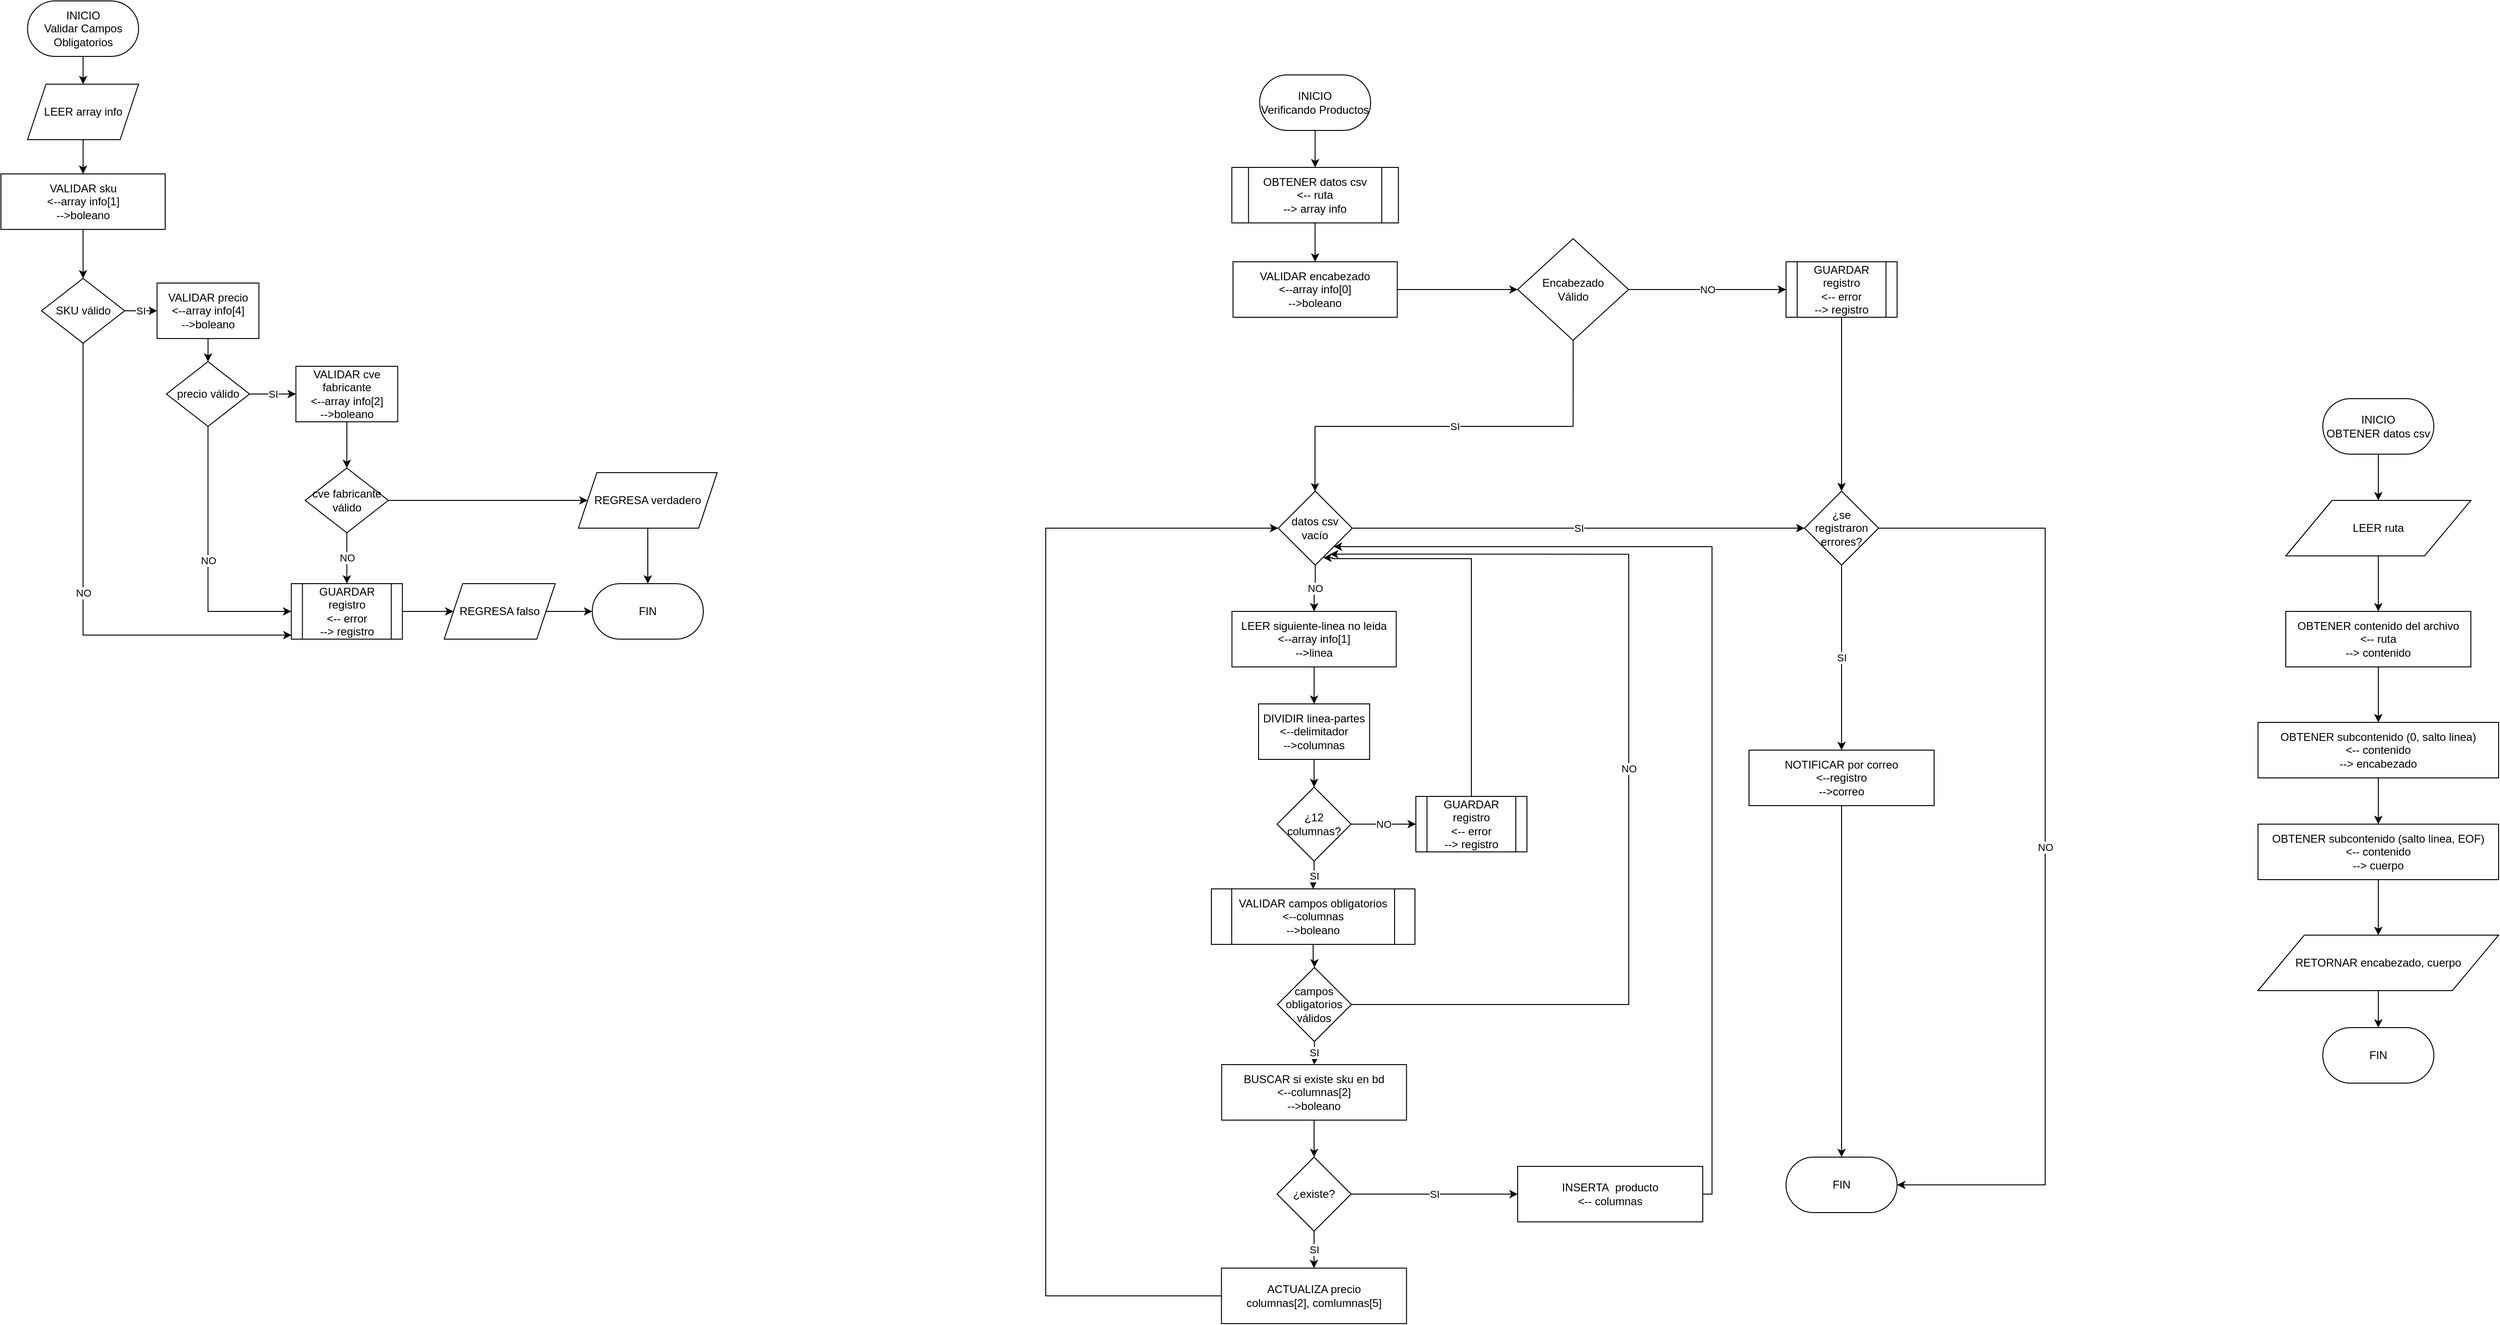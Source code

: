 <mxfile version="14.4.9"><diagram id="wq-LNz9LMEsoXXZL5C5H" name="Page-1"><mxGraphModel dx="8348" dy="5004" grid="1" gridSize="10" guides="1" tooltips="1" connect="1" arrows="1" fold="1" page="1" pageScale="1" pageWidth="850" pageHeight="1100" math="0" shadow="0"><root><mxCell id="0"/><mxCell id="1" parent="0"/><mxCell id="B69v4RJxtXjYAY9vQSKT-1" value="" style="edgeStyle=orthogonalEdgeStyle;rounded=0;orthogonalLoop=1;jettySize=auto;html=1;" edge="1" parent="1" source="B69v4RJxtXjYAY9vQSKT-2" target="B69v4RJxtXjYAY9vQSKT-6"><mxGeometry relative="1" as="geometry"/></mxCell><mxCell id="B69v4RJxtXjYAY9vQSKT-2" value="LEER siguiente-linea no leida&lt;br&gt;&amp;lt;--array info[1]&lt;br&gt;--&amp;gt;linea" style="rounded=0;whiteSpace=wrap;html=1;" vertex="1" parent="1"><mxGeometry x="301.25" y="-770" width="177.5" height="60" as="geometry"/></mxCell><mxCell id="B69v4RJxtXjYAY9vQSKT-3" value="" style="edgeStyle=orthogonalEdgeStyle;rounded=0;orthogonalLoop=1;jettySize=auto;html=1;" edge="1" parent="1" source="B69v4RJxtXjYAY9vQSKT-4" target="B69v4RJxtXjYAY9vQSKT-19"><mxGeometry relative="1" as="geometry"/></mxCell><mxCell id="B69v4RJxtXjYAY9vQSKT-4" value="BUSCAR si existe sku en bd&lt;br&gt;&amp;lt;--columnas[2]&lt;br&gt;--&amp;gt;boleano" style="rounded=0;whiteSpace=wrap;html=1;" vertex="1" parent="1"><mxGeometry x="290.13" y="-280" width="199.75" height="60" as="geometry"/></mxCell><mxCell id="B69v4RJxtXjYAY9vQSKT-5" value="" style="edgeStyle=orthogonalEdgeStyle;rounded=0;orthogonalLoop=1;jettySize=auto;html=1;" edge="1" parent="1" source="B69v4RJxtXjYAY9vQSKT-6" target="B69v4RJxtXjYAY9vQSKT-9"><mxGeometry relative="1" as="geometry"/></mxCell><mxCell id="B69v4RJxtXjYAY9vQSKT-6" value="DIVIDIR linea-partes&lt;br&gt;&amp;lt;--delimitador&lt;br&gt;--&amp;gt;columnas" style="rounded=0;whiteSpace=wrap;html=1;" vertex="1" parent="1"><mxGeometry x="330" y="-670" width="120" height="60" as="geometry"/></mxCell><mxCell id="B69v4RJxtXjYAY9vQSKT-7" value="NO" style="edgeStyle=orthogonalEdgeStyle;rounded=0;orthogonalLoop=1;jettySize=auto;html=1;" edge="1" parent="1" source="B69v4RJxtXjYAY9vQSKT-9" target="B69v4RJxtXjYAY9vQSKT-15"><mxGeometry relative="1" as="geometry"/></mxCell><mxCell id="B69v4RJxtXjYAY9vQSKT-8" value="SI" style="edgeStyle=orthogonalEdgeStyle;rounded=0;orthogonalLoop=1;jettySize=auto;html=1;" edge="1" parent="1" source="B69v4RJxtXjYAY9vQSKT-9" target="B69v4RJxtXjYAY9vQSKT-56"><mxGeometry relative="1" as="geometry"/></mxCell><mxCell id="B69v4RJxtXjYAY9vQSKT-9" value="&lt;div&gt;¿12 columnas?&lt;br&gt;&lt;/div&gt;" style="rhombus;whiteSpace=wrap;html=1;" vertex="1" parent="1"><mxGeometry x="350" y="-580" width="80" height="80" as="geometry"/></mxCell><mxCell id="B69v4RJxtXjYAY9vQSKT-10" value="FIN" style="rounded=1;whiteSpace=wrap;html=1;arcSize=50;" vertex="1" parent="1"><mxGeometry x="900" y="-180" width="120" height="60" as="geometry"/></mxCell><mxCell id="B69v4RJxtXjYAY9vQSKT-11" value="" style="edgeStyle=orthogonalEdgeStyle;rounded=0;orthogonalLoop=1;jettySize=auto;html=1;" edge="1" parent="1" source="B69v4RJxtXjYAY9vQSKT-12" target="B69v4RJxtXjYAY9vQSKT-14"><mxGeometry relative="1" as="geometry"/></mxCell><mxCell id="B69v4RJxtXjYAY9vQSKT-12" value="&lt;div&gt;INICIO&lt;/div&gt;&lt;div&gt;Verificando Productos&lt;br&gt;&lt;/div&gt;" style="rounded=1;whiteSpace=wrap;html=1;arcSize=50;" vertex="1" parent="1"><mxGeometry x="331.13" y="-1350" width="120" height="60" as="geometry"/></mxCell><mxCell id="B69v4RJxtXjYAY9vQSKT-13" value="" style="edgeStyle=orthogonalEdgeStyle;rounded=0;orthogonalLoop=1;jettySize=auto;html=1;" edge="1" parent="1" source="B69v4RJxtXjYAY9vQSKT-14" target="B69v4RJxtXjYAY9vQSKT-46"><mxGeometry relative="1" as="geometry"/></mxCell><mxCell id="B69v4RJxtXjYAY9vQSKT-14" value="&lt;div&gt;OBTENER datos csv &lt;br&gt;&lt;/div&gt;&lt;div&gt;&amp;lt;-- ruta&lt;/div&gt;&lt;div&gt;--&amp;gt; array info&lt;br&gt;&lt;/div&gt;" style="shape=process;whiteSpace=wrap;html=1;backgroundOutline=1;" vertex="1" parent="1"><mxGeometry x="301.13" y="-1250" width="180" height="60" as="geometry"/></mxCell><mxCell id="B69v4RJxtXjYAY9vQSKT-15" value="&lt;div&gt;GUARDAR registro &lt;br&gt;&lt;/div&gt;&lt;div&gt;&amp;lt;-- error&lt;/div&gt;&lt;div&gt;--&amp;gt; registro&lt;/div&gt;" style="shape=process;whiteSpace=wrap;html=1;backgroundOutline=1;" vertex="1" parent="1"><mxGeometry x="500" y="-570" width="120" height="60" as="geometry"/></mxCell><mxCell id="B69v4RJxtXjYAY9vQSKT-16" style="edgeStyle=orthogonalEdgeStyle;rounded=0;orthogonalLoop=1;jettySize=auto;html=1;entryX=0.9;entryY=0.391;entryDx=0;entryDy=0;exitX=0.5;exitY=0;exitDx=0;exitDy=0;entryPerimeter=0;" edge="1" parent="1" source="B69v4RJxtXjYAY9vQSKT-15" target="B69v4RJxtXjYAY9vQSKT-44"><mxGeometry relative="1" as="geometry"><Array as="points"><mxPoint x="560" y="-827"/><mxPoint x="410" y="-827"/></Array><mxPoint x="710" y="-570" as="sourcePoint"/></mxGeometry></mxCell><mxCell id="B69v4RJxtXjYAY9vQSKT-17" value="SI" style="edgeStyle=orthogonalEdgeStyle;rounded=0;orthogonalLoop=1;jettySize=auto;html=1;" edge="1" parent="1" source="B69v4RJxtXjYAY9vQSKT-19" target="B69v4RJxtXjYAY9vQSKT-21"><mxGeometry relative="1" as="geometry"/></mxCell><mxCell id="B69v4RJxtXjYAY9vQSKT-18" value="SI" style="edgeStyle=orthogonalEdgeStyle;rounded=0;orthogonalLoop=1;jettySize=auto;html=1;" edge="1" parent="1" source="B69v4RJxtXjYAY9vQSKT-19" target="B69v4RJxtXjYAY9vQSKT-23"><mxGeometry relative="1" as="geometry"/></mxCell><mxCell id="B69v4RJxtXjYAY9vQSKT-19" value="&lt;div&gt;¿existe?&lt;br&gt;&lt;/div&gt;" style="rhombus;whiteSpace=wrap;html=1;" vertex="1" parent="1"><mxGeometry x="350" y="-180" width="80" height="80" as="geometry"/></mxCell><mxCell id="B69v4RJxtXjYAY9vQSKT-20" style="edgeStyle=orthogonalEdgeStyle;rounded=0;orthogonalLoop=1;jettySize=auto;html=1;entryX=0.5;entryY=1;entryDx=0;entryDy=0;" edge="1" parent="1" source="B69v4RJxtXjYAY9vQSKT-21" target="B69v4RJxtXjYAY9vQSKT-44"><mxGeometry relative="1" as="geometry"><mxPoint x="390" y="-910" as="targetPoint"/><Array as="points"><mxPoint x="100" y="-30"/><mxPoint x="100" y="-860"/></Array></mxGeometry></mxCell><mxCell id="B69v4RJxtXjYAY9vQSKT-21" value="&lt;div&gt;ACTUALIZA precio&lt;/div&gt;&lt;div&gt;columnas[2], comlumnas[5]&lt;/div&gt;" style="shape=parallelogram;perimeter=parallelogramPerimeter;whiteSpace=wrap;html=1;fixedSize=1;size=-9.88;" vertex="1" parent="1"><mxGeometry x="289.88" y="-60" width="200" height="60" as="geometry"/></mxCell><mxCell id="B69v4RJxtXjYAY9vQSKT-22" style="edgeStyle=orthogonalEdgeStyle;rounded=0;orthogonalLoop=1;jettySize=auto;html=1;entryX=1;entryY=0;entryDx=0;entryDy=0;" edge="1" parent="1" source="B69v4RJxtXjYAY9vQSKT-23" target="B69v4RJxtXjYAY9vQSKT-44"><mxGeometry relative="1" as="geometry"><mxPoint x="390" y="-810" as="targetPoint"/><Array as="points"><mxPoint x="820" y="-140"/><mxPoint x="820" y="-840"/></Array></mxGeometry></mxCell><mxCell id="B69v4RJxtXjYAY9vQSKT-23" value="INSERTA&amp;nbsp; producto&lt;div&gt;&amp;lt;-- columnas&lt;/div&gt;" style="shape=parallelogram;perimeter=parallelogramPerimeter;whiteSpace=wrap;html=1;fixedSize=1;size=-9.88;" vertex="1" parent="1"><mxGeometry x="610" y="-170" width="200" height="60" as="geometry"/></mxCell><mxCell id="B69v4RJxtXjYAY9vQSKT-24" style="edgeStyle=orthogonalEdgeStyle;rounded=0;orthogonalLoop=1;jettySize=auto;html=1;" edge="1" parent="1" source="B69v4RJxtXjYAY9vQSKT-25" target="B69v4RJxtXjYAY9vQSKT-10"><mxGeometry relative="1" as="geometry"/></mxCell><mxCell id="B69v4RJxtXjYAY9vQSKT-25" value="&lt;div&gt;NOTIFICAR por correo&lt;/div&gt;&lt;div&gt;&amp;lt;--registro&lt;/div&gt;&lt;div&gt;--&amp;gt;correo&lt;br&gt;&lt;/div&gt;" style="shape=parallelogram;perimeter=parallelogramPerimeter;whiteSpace=wrap;html=1;fixedSize=1;size=-20;" vertex="1" parent="1"><mxGeometry x="860" y="-620" width="200" height="60" as="geometry"/></mxCell><mxCell id="B69v4RJxtXjYAY9vQSKT-26" value="SI" style="edgeStyle=orthogonalEdgeStyle;rounded=0;orthogonalLoop=1;jettySize=auto;html=1;" edge="1" parent="1" source="B69v4RJxtXjYAY9vQSKT-28" target="B69v4RJxtXjYAY9vQSKT-25"><mxGeometry relative="1" as="geometry"/></mxCell><mxCell id="B69v4RJxtXjYAY9vQSKT-27" value="NO" style="edgeStyle=orthogonalEdgeStyle;rounded=0;orthogonalLoop=1;jettySize=auto;html=1;entryX=1;entryY=0.5;entryDx=0;entryDy=0;" edge="1" parent="1" source="B69v4RJxtXjYAY9vQSKT-28" target="B69v4RJxtXjYAY9vQSKT-10"><mxGeometry relative="1" as="geometry"><mxPoint x="1180" y="-144" as="targetPoint"/><Array as="points"><mxPoint x="1180" y="-860"/><mxPoint x="1180" y="-150"/></Array></mxGeometry></mxCell><mxCell id="B69v4RJxtXjYAY9vQSKT-28" value="&lt;div&gt;¿se registraron errores?&lt;br&gt;&lt;/div&gt;" style="rhombus;whiteSpace=wrap;html=1;" vertex="1" parent="1"><mxGeometry x="920" y="-900" width="80" height="80" as="geometry"/></mxCell><mxCell id="B69v4RJxtXjYAY9vQSKT-29" value="" style="edgeStyle=orthogonalEdgeStyle;rounded=0;orthogonalLoop=1;jettySize=auto;html=1;" edge="1" parent="1" source="B69v4RJxtXjYAY9vQSKT-30" target="B69v4RJxtXjYAY9vQSKT-32"><mxGeometry relative="1" as="geometry"/></mxCell><mxCell id="B69v4RJxtXjYAY9vQSKT-30" value="&lt;div&gt;INICIO&lt;/div&gt;OBTENER datos csv" style="rounded=1;whiteSpace=wrap;html=1;arcSize=50;" vertex="1" parent="1"><mxGeometry x="1480" y="-1000" width="120" height="60" as="geometry"/></mxCell><mxCell id="B69v4RJxtXjYAY9vQSKT-31" value="" style="edgeStyle=orthogonalEdgeStyle;rounded=0;orthogonalLoop=1;jettySize=auto;html=1;" edge="1" parent="1" source="B69v4RJxtXjYAY9vQSKT-32" target="B69v4RJxtXjYAY9vQSKT-34"><mxGeometry relative="1" as="geometry"/></mxCell><mxCell id="B69v4RJxtXjYAY9vQSKT-32" value="LEER ruta" style="shape=parallelogram;perimeter=parallelogramPerimeter;whiteSpace=wrap;html=1;fixedSize=1;size=50;" vertex="1" parent="1"><mxGeometry x="1440" y="-890" width="200" height="60" as="geometry"/></mxCell><mxCell id="B69v4RJxtXjYAY9vQSKT-33" value="" style="edgeStyle=orthogonalEdgeStyle;rounded=0;orthogonalLoop=1;jettySize=auto;html=1;" edge="1" parent="1" source="B69v4RJxtXjYAY9vQSKT-34" target="B69v4RJxtXjYAY9vQSKT-36"><mxGeometry relative="1" as="geometry"/></mxCell><mxCell id="B69v4RJxtXjYAY9vQSKT-34" value="&lt;div&gt;OBTENER contenido del archivo&lt;/div&gt;&lt;div&gt;&amp;lt;-- ruta&lt;/div&gt;&lt;div&gt;--&amp;gt; contenido&lt;br&gt;&lt;/div&gt;" style="shape=parallelogram;perimeter=parallelogramPerimeter;whiteSpace=wrap;html=1;fixedSize=1;size=-15;" vertex="1" parent="1"><mxGeometry x="1440" y="-770" width="200" height="60" as="geometry"/></mxCell><mxCell id="B69v4RJxtXjYAY9vQSKT-35" value="" style="edgeStyle=orthogonalEdgeStyle;rounded=0;orthogonalLoop=1;jettySize=auto;html=1;" edge="1" parent="1" source="B69v4RJxtXjYAY9vQSKT-36" target="B69v4RJxtXjYAY9vQSKT-38"><mxGeometry relative="1" as="geometry"/></mxCell><mxCell id="B69v4RJxtXjYAY9vQSKT-36" value="&lt;div&gt;OBTENER subcontenido (0, salto linea)&lt;br&gt;&lt;/div&gt;&lt;div&gt;&amp;lt;-- contenido&lt;/div&gt;&lt;div&gt;--&amp;gt; encabezado&lt;/div&gt;" style="shape=parallelogram;perimeter=parallelogramPerimeter;whiteSpace=wrap;html=1;fixedSize=1;size=-15;" vertex="1" parent="1"><mxGeometry x="1410" y="-650" width="260" height="60" as="geometry"/></mxCell><mxCell id="B69v4RJxtXjYAY9vQSKT-37" value="" style="edgeStyle=orthogonalEdgeStyle;rounded=0;orthogonalLoop=1;jettySize=auto;html=1;" edge="1" parent="1" source="B69v4RJxtXjYAY9vQSKT-38" target="B69v4RJxtXjYAY9vQSKT-40"><mxGeometry relative="1" as="geometry"/></mxCell><mxCell id="B69v4RJxtXjYAY9vQSKT-38" value="&lt;div&gt;OBTENER subcontenido (salto linea, EOF)&lt;br&gt;&lt;/div&gt;&lt;div&gt;&amp;lt;-- contenido&lt;/div&gt;&lt;div&gt;--&amp;gt; cuerpo&lt;br&gt;&lt;/div&gt;" style="shape=parallelogram;perimeter=parallelogramPerimeter;whiteSpace=wrap;html=1;fixedSize=1;size=-15;" vertex="1" parent="1"><mxGeometry x="1410" y="-540" width="260" height="60" as="geometry"/></mxCell><mxCell id="B69v4RJxtXjYAY9vQSKT-39" value="" style="edgeStyle=orthogonalEdgeStyle;rounded=0;orthogonalLoop=1;jettySize=auto;html=1;" edge="1" parent="1" source="B69v4RJxtXjYAY9vQSKT-40" target="B69v4RJxtXjYAY9vQSKT-41"><mxGeometry relative="1" as="geometry"/></mxCell><mxCell id="B69v4RJxtXjYAY9vQSKT-40" value="RETORNAR encabezado, cuerpo" style="shape=parallelogram;perimeter=parallelogramPerimeter;whiteSpace=wrap;html=1;fixedSize=1;size=50;" vertex="1" parent="1"><mxGeometry x="1410" y="-420" width="260" height="60" as="geometry"/></mxCell><mxCell id="B69v4RJxtXjYAY9vQSKT-41" value="FIN" style="rounded=1;whiteSpace=wrap;html=1;arcSize=50;" vertex="1" parent="1"><mxGeometry x="1480" y="-320" width="120" height="60" as="geometry"/></mxCell><mxCell id="B69v4RJxtXjYAY9vQSKT-42" value="NO" style="edgeStyle=orthogonalEdgeStyle;rounded=0;orthogonalLoop=1;jettySize=auto;html=1;" edge="1" parent="1" source="B69v4RJxtXjYAY9vQSKT-44" target="B69v4RJxtXjYAY9vQSKT-2"><mxGeometry relative="1" as="geometry"/></mxCell><mxCell id="B69v4RJxtXjYAY9vQSKT-43" value="SI" style="edgeStyle=orthogonalEdgeStyle;rounded=0;orthogonalLoop=1;jettySize=auto;html=1;" edge="1" parent="1" source="B69v4RJxtXjYAY9vQSKT-44" target="B69v4RJxtXjYAY9vQSKT-28"><mxGeometry relative="1" as="geometry"/></mxCell><mxCell id="B69v4RJxtXjYAY9vQSKT-44" value="&lt;div&gt;datos csv&lt;/div&gt;&lt;div&gt;vacío&lt;br&gt;&lt;/div&gt;" style="rhombus;whiteSpace=wrap;html=1;direction=south;" vertex="1" parent="1"><mxGeometry x="351.25" y="-900" width="80" height="80" as="geometry"/></mxCell><mxCell id="B69v4RJxtXjYAY9vQSKT-45" style="edgeStyle=orthogonalEdgeStyle;rounded=0;orthogonalLoop=1;jettySize=auto;html=1;" edge="1" parent="1" source="B69v4RJxtXjYAY9vQSKT-46" target="B69v4RJxtXjYAY9vQSKT-49"><mxGeometry relative="1" as="geometry"/></mxCell><mxCell id="B69v4RJxtXjYAY9vQSKT-46" value="VALIDAR encabezado&lt;br&gt;&amp;lt;--array info[0]&lt;br&gt;--&amp;gt;boleano" style="rounded=0;whiteSpace=wrap;html=1;" vertex="1" parent="1"><mxGeometry x="302.38" y="-1148" width="177.5" height="60" as="geometry"/></mxCell><mxCell id="B69v4RJxtXjYAY9vQSKT-47" value="NO" style="edgeStyle=orthogonalEdgeStyle;rounded=0;orthogonalLoop=1;jettySize=auto;html=1;" edge="1" parent="1" source="B69v4RJxtXjYAY9vQSKT-49" target="B69v4RJxtXjYAY9vQSKT-51"><mxGeometry relative="1" as="geometry"/></mxCell><mxCell id="B69v4RJxtXjYAY9vQSKT-48" value="SI" style="edgeStyle=orthogonalEdgeStyle;rounded=0;orthogonalLoop=1;jettySize=auto;html=1;exitX=0.5;exitY=1;exitDx=0;exitDy=0;" edge="1" parent="1" source="B69v4RJxtXjYAY9vQSKT-49" target="B69v4RJxtXjYAY9vQSKT-44"><mxGeometry relative="1" as="geometry"><Array as="points"><mxPoint x="670" y="-970"/><mxPoint x="391" y="-970"/></Array></mxGeometry></mxCell><mxCell id="B69v4RJxtXjYAY9vQSKT-49" value="&lt;div&gt;Encabezado&lt;/div&gt;&lt;div&gt;Válido&lt;br&gt;&lt;/div&gt;" style="rhombus;whiteSpace=wrap;html=1;" vertex="1" parent="1"><mxGeometry x="610" y="-1173" width="119.87" height="110" as="geometry"/></mxCell><mxCell id="B69v4RJxtXjYAY9vQSKT-50" style="edgeStyle=orthogonalEdgeStyle;rounded=0;orthogonalLoop=1;jettySize=auto;html=1;entryX=0.5;entryY=0;entryDx=0;entryDy=0;" edge="1" parent="1" source="B69v4RJxtXjYAY9vQSKT-51" target="B69v4RJxtXjYAY9vQSKT-28"><mxGeometry relative="1" as="geometry"/></mxCell><mxCell id="B69v4RJxtXjYAY9vQSKT-51" value="&lt;div&gt;GUARDAR registro &lt;br&gt;&lt;/div&gt;&lt;div&gt;&amp;lt;-- error&lt;/div&gt;&lt;div&gt;--&amp;gt; registro&lt;/div&gt;" style="shape=process;whiteSpace=wrap;html=1;backgroundOutline=1;" vertex="1" parent="1"><mxGeometry x="900" y="-1148" width="120" height="60" as="geometry"/></mxCell><mxCell id="B69v4RJxtXjYAY9vQSKT-52" value="SI" style="edgeStyle=orthogonalEdgeStyle;rounded=0;orthogonalLoop=1;jettySize=auto;html=1;" edge="1" parent="1" source="B69v4RJxtXjYAY9vQSKT-54" target="B69v4RJxtXjYAY9vQSKT-4"><mxGeometry relative="1" as="geometry"/></mxCell><mxCell id="B69v4RJxtXjYAY9vQSKT-53" value="NO" style="edgeStyle=orthogonalEdgeStyle;rounded=0;orthogonalLoop=1;jettySize=auto;html=1;entryX=0.852;entryY=0.301;entryDx=0;entryDy=0;entryPerimeter=0;" edge="1" parent="1" source="B69v4RJxtXjYAY9vQSKT-54" target="B69v4RJxtXjYAY9vQSKT-44"><mxGeometry relative="1" as="geometry"><Array as="points"><mxPoint x="730" y="-345"/><mxPoint x="730" y="-832"/></Array></mxGeometry></mxCell><mxCell id="B69v4RJxtXjYAY9vQSKT-54" value="campos obligatorios&lt;br&gt;&lt;div&gt;válidos&lt;br&gt;&lt;/div&gt;" style="rhombus;whiteSpace=wrap;html=1;" vertex="1" parent="1"><mxGeometry x="350.38" y="-385" width="80" height="80" as="geometry"/></mxCell><mxCell id="B69v4RJxtXjYAY9vQSKT-55" value="" style="edgeStyle=orthogonalEdgeStyle;rounded=0;orthogonalLoop=1;jettySize=auto;html=1;" edge="1" parent="1" source="B69v4RJxtXjYAY9vQSKT-56" target="B69v4RJxtXjYAY9vQSKT-54"><mxGeometry relative="1" as="geometry"/></mxCell><mxCell id="B69v4RJxtXjYAY9vQSKT-56" value="VALIDAR campos obligatorios&lt;br&gt;&amp;lt;--columnas&lt;br&gt;--&amp;gt;boleano" style="shape=process;whiteSpace=wrap;html=1;backgroundOutline=1;" vertex="1" parent="1"><mxGeometry x="279" y="-470" width="220" height="60" as="geometry"/></mxCell><mxCell id="B69v4RJxtXjYAY9vQSKT-57" value="" style="edgeStyle=orthogonalEdgeStyle;rounded=0;orthogonalLoop=1;jettySize=auto;html=1;" edge="1" parent="1" source="B69v4RJxtXjYAY9vQSKT-58" target="B69v4RJxtXjYAY9vQSKT-75"><mxGeometry relative="1" as="geometry"/></mxCell><mxCell id="B69v4RJxtXjYAY9vQSKT-58" value="VALIDAR precio&lt;br&gt;&amp;lt;--array info[4]&lt;br&gt;--&amp;gt;boleano" style="rounded=0;whiteSpace=wrap;html=1;" vertex="1" parent="1"><mxGeometry x="-860.25" y="-1125" width="110" height="60" as="geometry"/></mxCell><mxCell id="B69v4RJxtXjYAY9vQSKT-59" value="" style="edgeStyle=orthogonalEdgeStyle;rounded=0;orthogonalLoop=1;jettySize=auto;html=1;" edge="1" parent="1" source="B69v4RJxtXjYAY9vQSKT-60" target="B69v4RJxtXjYAY9vQSKT-66"><mxGeometry relative="1" as="geometry"/></mxCell><mxCell id="B69v4RJxtXjYAY9vQSKT-60" value="VALIDAR sku&lt;br&gt;&amp;lt;--array info[1]&lt;br&gt;--&amp;gt;boleano" style="rounded=0;whiteSpace=wrap;html=1;" vertex="1" parent="1"><mxGeometry x="-1029" y="-1243" width="177.5" height="60" as="geometry"/></mxCell><mxCell id="B69v4RJxtXjYAY9vQSKT-61" value="" style="edgeStyle=orthogonalEdgeStyle;rounded=0;orthogonalLoop=1;jettySize=auto;html=1;" edge="1" parent="1" source="B69v4RJxtXjYAY9vQSKT-62" target="B69v4RJxtXjYAY9vQSKT-68"><mxGeometry relative="1" as="geometry"/></mxCell><mxCell id="B69v4RJxtXjYAY9vQSKT-62" value="&lt;div&gt;INICIO&lt;/div&gt;&lt;div&gt;Validar Campos Obligatorios&lt;br&gt;&lt;/div&gt;" style="rounded=1;whiteSpace=wrap;html=1;arcSize=50;" vertex="1" parent="1"><mxGeometry x="-1000.25" y="-1430" width="120" height="60" as="geometry"/></mxCell><mxCell id="B69v4RJxtXjYAY9vQSKT-63" value="FIN" style="rounded=1;whiteSpace=wrap;html=1;arcSize=50;" vertex="1" parent="1"><mxGeometry x="-390" y="-800" width="120" height="60" as="geometry"/></mxCell><mxCell id="B69v4RJxtXjYAY9vQSKT-64" value="NO" style="edgeStyle=orthogonalEdgeStyle;rounded=0;orthogonalLoop=1;jettySize=auto;html=1;entryX=0.002;entryY=0.927;entryDx=0;entryDy=0;entryPerimeter=0;" edge="1" parent="1" source="B69v4RJxtXjYAY9vQSKT-66" target="B69v4RJxtXjYAY9vQSKT-82"><mxGeometry relative="1" as="geometry"><Array as="points"><mxPoint x="-940" y="-744"/></Array></mxGeometry></mxCell><mxCell id="B69v4RJxtXjYAY9vQSKT-65" value="SI" style="edgeStyle=orthogonalEdgeStyle;rounded=0;orthogonalLoop=1;jettySize=auto;html=1;" edge="1" parent="1" source="B69v4RJxtXjYAY9vQSKT-66" target="B69v4RJxtXjYAY9vQSKT-58"><mxGeometry relative="1" as="geometry"/></mxCell><mxCell id="B69v4RJxtXjYAY9vQSKT-66" value="SKU válido" style="rhombus;whiteSpace=wrap;html=1;" vertex="1" parent="1"><mxGeometry x="-985.18" y="-1130" width="89.87" height="70" as="geometry"/></mxCell><mxCell id="B69v4RJxtXjYAY9vQSKT-67" value="" style="edgeStyle=orthogonalEdgeStyle;rounded=0;orthogonalLoop=1;jettySize=auto;html=1;" edge="1" parent="1" source="B69v4RJxtXjYAY9vQSKT-68" target="B69v4RJxtXjYAY9vQSKT-60"><mxGeometry relative="1" as="geometry"/></mxCell><mxCell id="B69v4RJxtXjYAY9vQSKT-68" value="LEER array info" style="shape=parallelogram;perimeter=parallelogramPerimeter;whiteSpace=wrap;html=1;fixedSize=1;" vertex="1" parent="1"><mxGeometry x="-1000.25" y="-1340" width="120" height="60" as="geometry"/></mxCell><mxCell id="B69v4RJxtXjYAY9vQSKT-69" value="" style="edgeStyle=orthogonalEdgeStyle;rounded=0;orthogonalLoop=1;jettySize=auto;html=1;" edge="1" parent="1" source="B69v4RJxtXjYAY9vQSKT-70" target="B69v4RJxtXjYAY9vQSKT-63"><mxGeometry relative="1" as="geometry"/></mxCell><mxCell id="B69v4RJxtXjYAY9vQSKT-70" value="REGRESA falso" style="shape=parallelogram;perimeter=parallelogramPerimeter;whiteSpace=wrap;html=1;fixedSize=1;" vertex="1" parent="1"><mxGeometry x="-550" y="-800" width="120" height="60" as="geometry"/></mxCell><mxCell id="B69v4RJxtXjYAY9vQSKT-71" value="" style="edgeStyle=orthogonalEdgeStyle;rounded=0;orthogonalLoop=1;jettySize=auto;html=1;" edge="1" parent="1" source="B69v4RJxtXjYAY9vQSKT-72" target="B69v4RJxtXjYAY9vQSKT-63"><mxGeometry relative="1" as="geometry"/></mxCell><mxCell id="B69v4RJxtXjYAY9vQSKT-72" value="REGRESA verdadero" style="shape=parallelogram;perimeter=parallelogramPerimeter;whiteSpace=wrap;html=1;fixedSize=1;" vertex="1" parent="1"><mxGeometry x="-405" y="-920" width="150" height="60" as="geometry"/></mxCell><mxCell id="B69v4RJxtXjYAY9vQSKT-73" value="SI" style="edgeStyle=orthogonalEdgeStyle;rounded=0;orthogonalLoop=1;jettySize=auto;html=1;" edge="1" parent="1" source="B69v4RJxtXjYAY9vQSKT-75" target="B69v4RJxtXjYAY9vQSKT-77"><mxGeometry relative="1" as="geometry"/></mxCell><mxCell id="B69v4RJxtXjYAY9vQSKT-74" value="NO" style="edgeStyle=orthogonalEdgeStyle;rounded=0;orthogonalLoop=1;jettySize=auto;html=1;entryX=0;entryY=0.5;entryDx=0;entryDy=0;" edge="1" parent="1" source="B69v4RJxtXjYAY9vQSKT-75" target="B69v4RJxtXjYAY9vQSKT-82"><mxGeometry relative="1" as="geometry"><Array as="points"><mxPoint x="-805" y="-770"/></Array></mxGeometry></mxCell><mxCell id="B69v4RJxtXjYAY9vQSKT-75" value="precio válido" style="rhombus;whiteSpace=wrap;html=1;" vertex="1" parent="1"><mxGeometry x="-850.19" y="-1040" width="89.87" height="70" as="geometry"/></mxCell><mxCell id="B69v4RJxtXjYAY9vQSKT-76" value="" style="edgeStyle=orthogonalEdgeStyle;rounded=0;orthogonalLoop=1;jettySize=auto;html=1;" edge="1" parent="1" source="B69v4RJxtXjYAY9vQSKT-77" target="B69v4RJxtXjYAY9vQSKT-80"><mxGeometry relative="1" as="geometry"/></mxCell><mxCell id="B69v4RJxtXjYAY9vQSKT-77" value="VALIDAR cve fabricante&lt;br&gt;&amp;lt;--array info[2]&lt;br&gt;--&amp;gt;boleano" style="rounded=0;whiteSpace=wrap;html=1;" vertex="1" parent="1"><mxGeometry x="-710.25" y="-1035" width="110" height="60" as="geometry"/></mxCell><mxCell id="B69v4RJxtXjYAY9vQSKT-78" value="NO" style="edgeStyle=orthogonalEdgeStyle;rounded=0;orthogonalLoop=1;jettySize=auto;html=1;" edge="1" parent="1" source="B69v4RJxtXjYAY9vQSKT-80" target="B69v4RJxtXjYAY9vQSKT-82"><mxGeometry relative="1" as="geometry"/></mxCell><mxCell id="B69v4RJxtXjYAY9vQSKT-79" style="edgeStyle=orthogonalEdgeStyle;rounded=0;orthogonalLoop=1;jettySize=auto;html=1;entryX=0;entryY=0.5;entryDx=0;entryDy=0;" edge="1" parent="1" source="B69v4RJxtXjYAY9vQSKT-80" target="B69v4RJxtXjYAY9vQSKT-72"><mxGeometry relative="1" as="geometry"/></mxCell><mxCell id="B69v4RJxtXjYAY9vQSKT-80" value="cve fabricante válido" style="rhombus;whiteSpace=wrap;html=1;" vertex="1" parent="1"><mxGeometry x="-700.18" y="-925" width="89.87" height="70" as="geometry"/></mxCell><mxCell id="B69v4RJxtXjYAY9vQSKT-81" value="" style="edgeStyle=orthogonalEdgeStyle;rounded=0;orthogonalLoop=1;jettySize=auto;html=1;" edge="1" parent="1" source="B69v4RJxtXjYAY9vQSKT-82" target="B69v4RJxtXjYAY9vQSKT-70"><mxGeometry relative="1" as="geometry"/></mxCell><mxCell id="B69v4RJxtXjYAY9vQSKT-82" value="&lt;div&gt;GUARDAR registro &lt;br&gt;&lt;/div&gt;&lt;div&gt;&amp;lt;-- error&lt;/div&gt;&lt;div&gt;--&amp;gt; registro&lt;/div&gt;" style="shape=process;whiteSpace=wrap;html=1;backgroundOutline=1;" vertex="1" parent="1"><mxGeometry x="-715.18" y="-800" width="120" height="60" as="geometry"/></mxCell></root></mxGraphModel></diagram></mxfile>